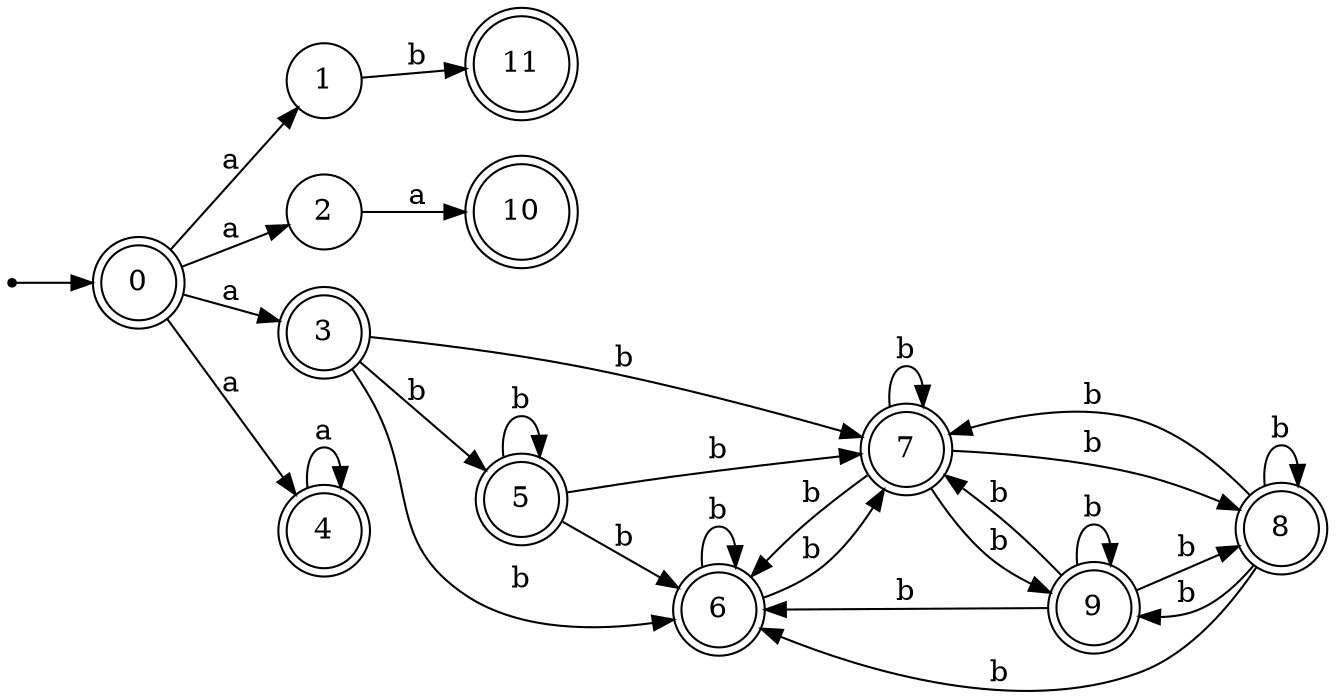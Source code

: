 digraph finite_state_machine {
rankdir=LR;
size="20,20";
node [shape = point]; "dummy0"
node [shape = doublecircle]; "0";"dummy0" -> "0";
node [shape = circle]; "1";
node [shape = circle]; "2";
node [shape = doublecircle]; "3";node [shape = doublecircle]; "4";node [shape = doublecircle]; "5";node [shape = doublecircle]; "6";node [shape = doublecircle]; "7";node [shape = doublecircle]; "8";node [shape = doublecircle]; "9";node [shape = doublecircle]; "10";node [shape = doublecircle]; "11";"0" -> "1" [label = "a"];
 "0" -> "2" [label = "a"];
 "0" -> "3" [label = "a"];
 "0" -> "4" [label = "a"];
 "4" -> "4" [label = "a"];
 "3" -> "5" [label = "b"];
 "3" -> "6" [label = "b"];
 "3" -> "7" [label = "b"];
 "7" -> "8" [label = "b"];
 "7" -> "9" [label = "b"];
 "7" -> "6" [label = "b"];
 "7" -> "7" [label = "b"];
 "9" -> "8" [label = "b"];
 "9" -> "9" [label = "b"];
 "9" -> "6" [label = "b"];
 "9" -> "7" [label = "b"];
 "8" -> "8" [label = "b"];
 "8" -> "9" [label = "b"];
 "8" -> "6" [label = "b"];
 "8" -> "7" [label = "b"];
 "6" -> "6" [label = "b"];
 "6" -> "7" [label = "b"];
 "5" -> "5" [label = "b"];
 "5" -> "6" [label = "b"];
 "5" -> "7" [label = "b"];
 "2" -> "10" [label = "a"];
 "1" -> "11" [label = "b"];
 }
